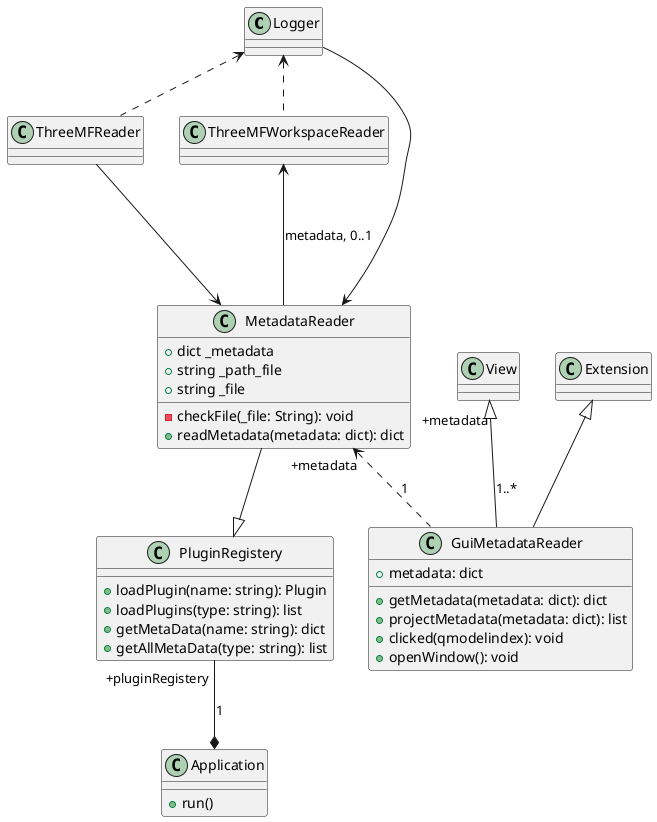@startuml
'https://plantuml.com/class-diagram

static class Logger
class View
class Extension
class ThreeMFReader
class ThreeMFWorkspaceReader
class MetadataReader {
    +dict _metadata
    +string _path_file
    +string _file
    -checkFile(_file: String): void
    +readMetadata(metadata: dict): dict
}
class Application {
    +run()
}
class GuiMetadataReader {

    +metadata: dict
    +getMetadata(metadata: dict): dict
    +projectMetadata(metadata: dict): list
    +clicked(qmodelindex): void
    +openWindow(): void


}
class PluginRegistery {
    +loadPlugin(name: string): Plugin
    +loadPlugins(type: string): list
    +getMetaData(name: string): dict
    +getAllMetaData(type: string): list
}
Logger <.. ThreeMFReader
Logger <.. ThreeMFWorkspaceReader
ThreeMFWorkspaceReader <--- MetadataReader : metadata, 0..1
ThreeMFReader ---> MetadataReader
MetadataReader --|> PluginRegistery
MetadataReader <-- Logger
MetadataReader <.. GuiMetadataReader: "+metadata" 1
View <|-- GuiMetadataReader : " +metadata "  1..*
Extension <|-- GuiMetadataReader
PluginRegistery --* Application: "+pluginRegistery"  1

@enduml